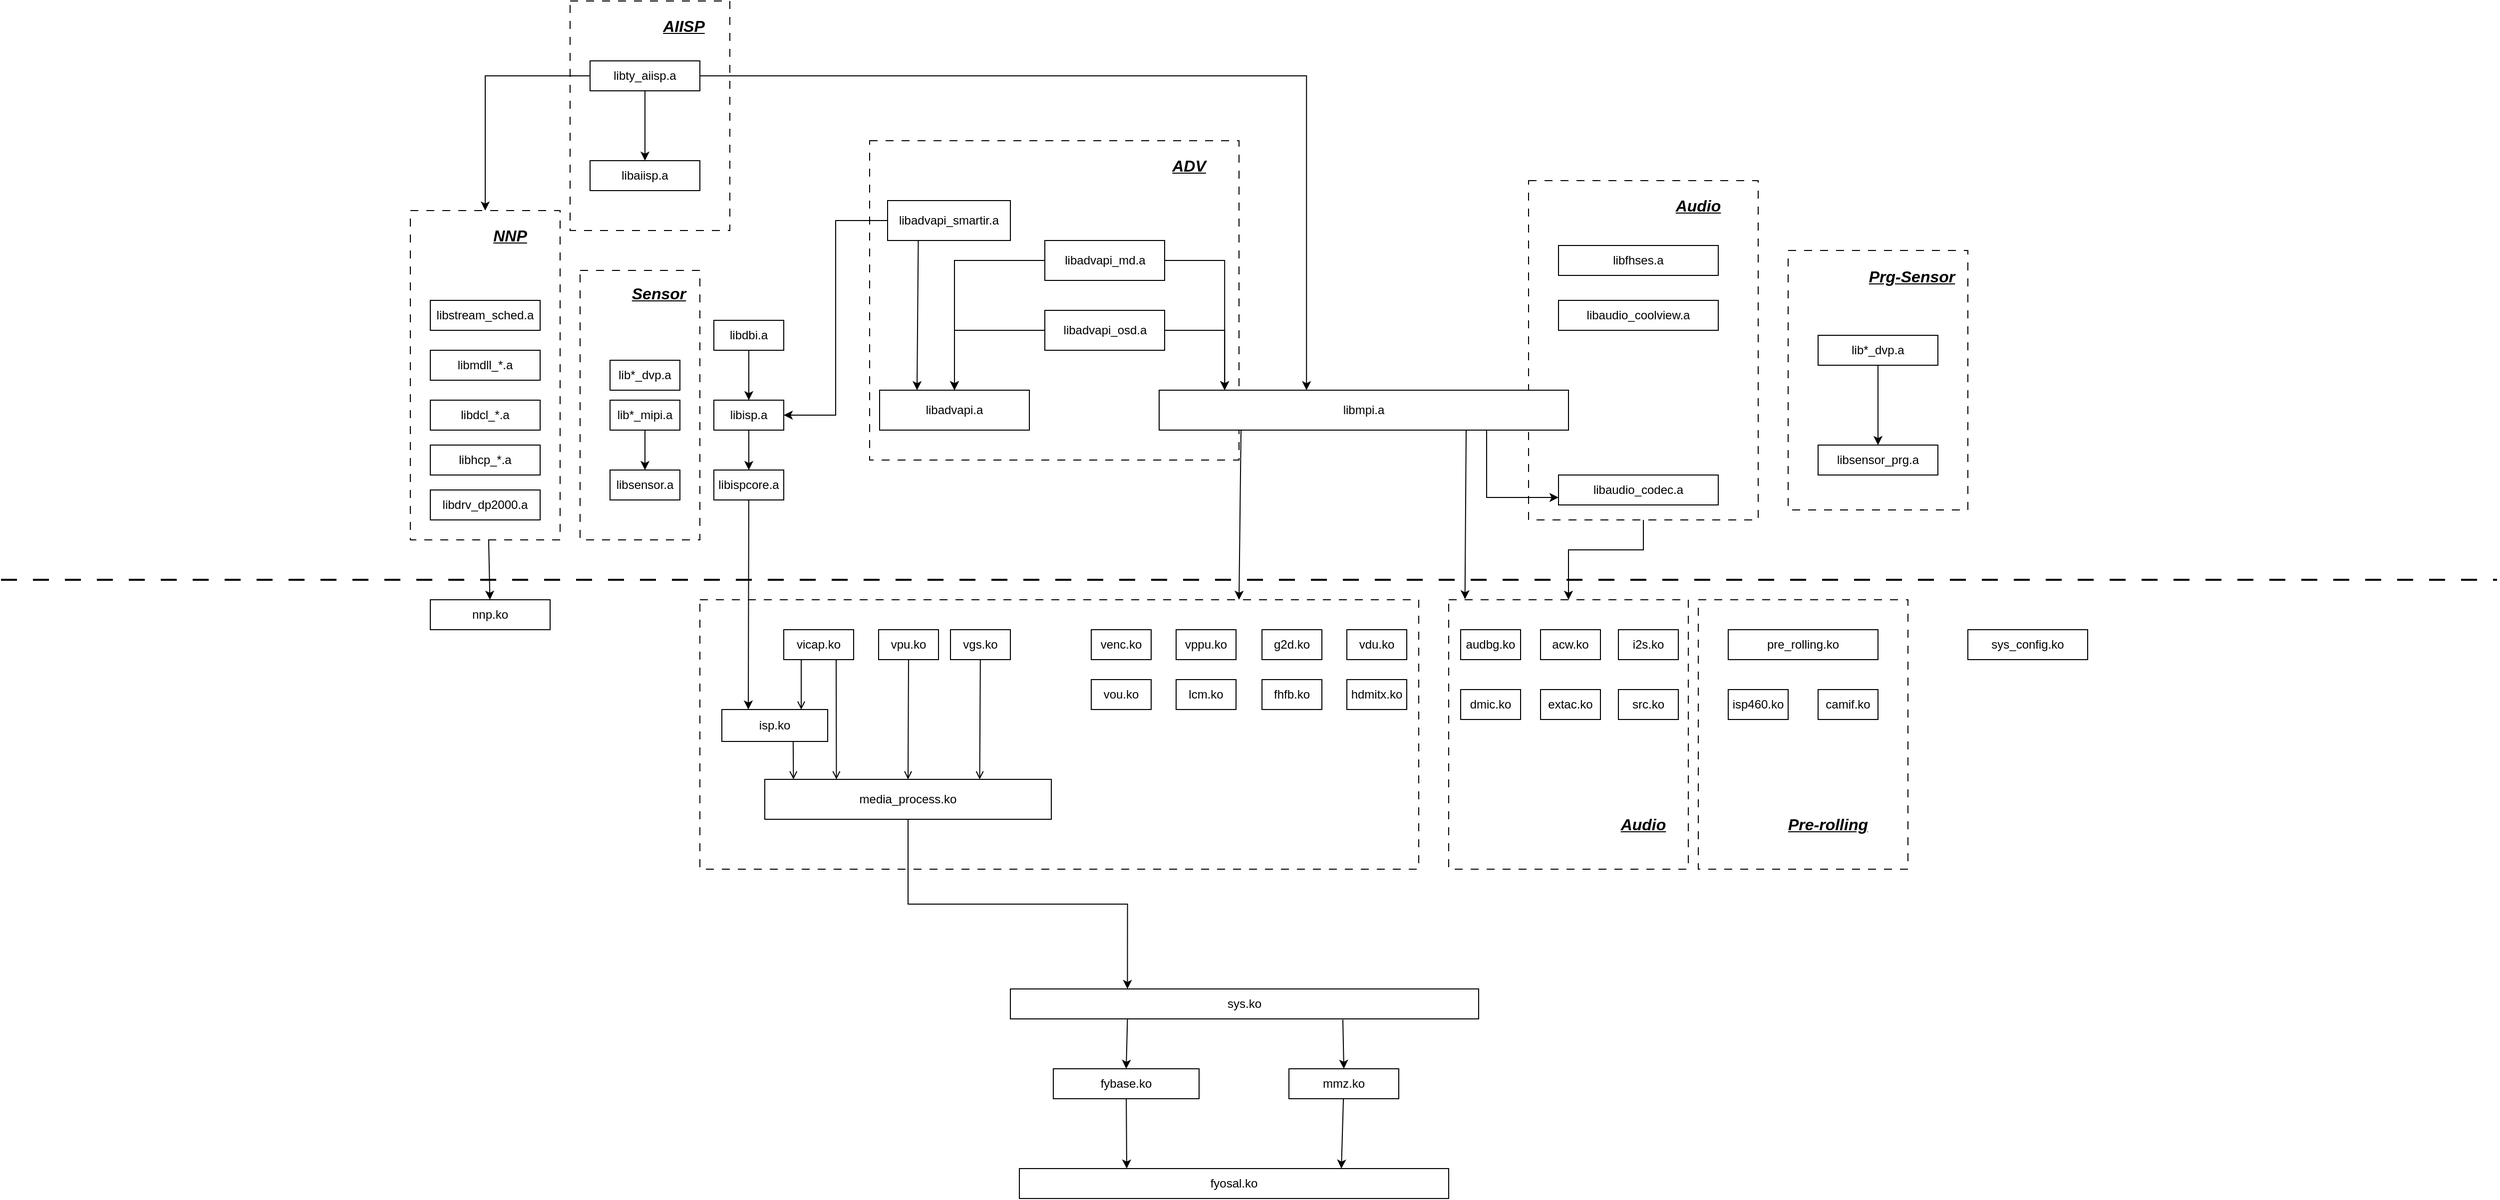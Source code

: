 <mxfile version="28.0.7">
  <diagram name="第 1 页" id="HvUOIocHKBapucaxDCyF">
    <mxGraphModel dx="3731" dy="1824" grid="1" gridSize="10" guides="1" tooltips="1" connect="1" arrows="1" fold="1" page="1" pageScale="1" pageWidth="1169" pageHeight="827" math="0" shadow="0">
      <root>
        <mxCell id="0" />
        <mxCell id="1" parent="0" />
        <mxCell id="B1P1WOeIG1nE8jU6n831-76" value="" style="rounded=0;whiteSpace=wrap;html=1;dashed=1;dashPattern=8 8;" vertex="1" parent="1">
          <mxGeometry x="1130" y="70" width="180" height="260" as="geometry" />
        </mxCell>
        <mxCell id="B1P1WOeIG1nE8jU6n831-70" style="edgeStyle=orthogonalEdgeStyle;rounded=0;orthogonalLoop=1;jettySize=auto;html=1;entryX=0.5;entryY=0;entryDx=0;entryDy=0;exitX=0.5;exitY=1;exitDx=0;exitDy=0;" edge="1" parent="1" source="B1P1WOeIG1nE8jU6n831-69" target="B1P1WOeIG1nE8jU6n831-15">
          <mxGeometry relative="1" as="geometry">
            <mxPoint x="985" y="390" as="targetPoint" />
            <Array as="points">
              <mxPoint x="985" y="370" />
              <mxPoint x="910" y="370" />
            </Array>
          </mxGeometry>
        </mxCell>
        <mxCell id="B1P1WOeIG1nE8jU6n831-69" value="" style="rounded=0;whiteSpace=wrap;html=1;dashed=1;dashPattern=8 8;" vertex="1" parent="1">
          <mxGeometry x="870" width="230" height="340" as="geometry" />
        </mxCell>
        <mxCell id="B1P1WOeIG1nE8jU6n831-66" value="" style="rounded=0;whiteSpace=wrap;html=1;dashed=1;dashPattern=8 8;" vertex="1" parent="1">
          <mxGeometry x="-80" y="90" width="120" height="270" as="geometry" />
        </mxCell>
        <mxCell id="B1P1WOeIG1nE8jU6n831-58" value="" style="rounded=0;whiteSpace=wrap;html=1;dashed=1;dashPattern=8 8;" vertex="1" parent="1">
          <mxGeometry x="-90" y="-180" width="160" height="230" as="geometry" />
        </mxCell>
        <mxCell id="B1P1WOeIG1nE8jU6n831-57" value="" style="edgeStyle=none;rounded=0;orthogonalLoop=1;jettySize=auto;html=1;" edge="1" parent="1" source="B1P1WOeIG1nE8jU6n831-50" target="B1P1WOeIG1nE8jU6n831-12">
          <mxGeometry relative="1" as="geometry" />
        </mxCell>
        <mxCell id="B1P1WOeIG1nE8jU6n831-50" value="" style="rounded=0;whiteSpace=wrap;html=1;dashed=1;dashPattern=8 8;" vertex="1" parent="1">
          <mxGeometry x="-250" y="30" width="150" height="330" as="geometry" />
        </mxCell>
        <mxCell id="B1P1WOeIG1nE8jU6n831-39" value="" style="rounded=0;whiteSpace=wrap;html=1;dashed=1;dashPattern=8 8;" vertex="1" parent="1">
          <mxGeometry x="210" y="-40" width="370" height="320" as="geometry" />
        </mxCell>
        <mxCell id="B1P1WOeIG1nE8jU6n831-16" value="" style="rounded=0;whiteSpace=wrap;html=1;dashed=1;dashPattern=8 8;" vertex="1" parent="1">
          <mxGeometry x="1040" y="420" width="210" height="270" as="geometry" />
        </mxCell>
        <mxCell id="B1P1WOeIG1nE8jU6n831-15" value="" style="rounded=0;whiteSpace=wrap;html=1;dashed=1;dashPattern=8 8;" vertex="1" parent="1">
          <mxGeometry x="790" y="420" width="240" height="270" as="geometry" />
        </mxCell>
        <mxCell id="B1P1WOeIG1nE8jU6n831-11" value="" style="rounded=0;whiteSpace=wrap;html=1;dashed=1;dashPattern=8 8;" vertex="1" parent="1">
          <mxGeometry x="40" y="420" width="720" height="270" as="geometry" />
        </mxCell>
        <mxCell id="B1P1WOeIG1nE8jU6n831-26" style="edgeStyle=none;rounded=0;orthogonalLoop=1;jettySize=auto;html=1;entryX=0.068;entryY=-0.002;entryDx=0;entryDy=0;exitX=0.75;exitY=1;exitDx=0;exitDy=0;exitPerimeter=0;entryPerimeter=0;" edge="1" parent="1" source="j-SoW3xQul4vtmljvLiX-5" target="B1P1WOeIG1nE8jU6n831-15">
          <mxGeometry relative="1" as="geometry" />
        </mxCell>
        <mxCell id="B1P1WOeIG1nE8jU6n831-71" style="edgeStyle=orthogonalEdgeStyle;rounded=0;orthogonalLoop=1;jettySize=auto;html=1;entryX=0;entryY=0.75;entryDx=0;entryDy=0;exitX=0.8;exitY=1;exitDx=0;exitDy=0;exitPerimeter=0;" edge="1" parent="1" source="j-SoW3xQul4vtmljvLiX-5" target="B1P1WOeIG1nE8jU6n831-59">
          <mxGeometry relative="1" as="geometry" />
        </mxCell>
        <mxCell id="j-SoW3xQul4vtmljvLiX-5" value="libmpi.a" style="rounded=0;whiteSpace=wrap;html=1;points=[[0,0,0,0,0],[0,0.25,0,0,0],[0,0.5,0,0,0],[0,0.75,0,0,0],[0,1,0,0,0],[0.16,0,0,0,0],[0.2,1,0,0,0],[0.25,0,0,0,0],[0.25,1,0,0,0],[0.36,0,0,0,0],[0.4,1,0,0,0],[0.5,0,0,0,0],[0.5,1,0,0,0],[0.56,0,0,0,0],[0.6,1,0,0,0],[0.75,0,0,0,0],[0.75,1,0,0,0],[0.76,0,0,0,0],[0.8,1,0,0,0],[1,0,0,0,0],[1,0.25,0,0,0],[1,0.5,0,0,0],[1,0.75,0,0,0],[1,1,0,0,0]];" parent="1" vertex="1">
          <mxGeometry x="500" y="210" width="410" height="40" as="geometry" />
        </mxCell>
        <mxCell id="j-SoW3xQul4vtmljvLiX-7" value="" style="endArrow=none;dashed=1;html=1;dashPattern=8 8;strokeWidth=2;rounded=0;" parent="1" edge="1">
          <mxGeometry width="50" height="50" relative="1" as="geometry">
            <mxPoint x="-660" y="400" as="sourcePoint" />
            <mxPoint x="1840" y="400" as="targetPoint" />
          </mxGeometry>
        </mxCell>
        <mxCell id="j-SoW3xQul4vtmljvLiX-19" value="" style="edgeStyle=none;rounded=0;orthogonalLoop=1;jettySize=auto;html=1;entryX=0.1;entryY=0;entryDx=0;entryDy=0;entryPerimeter=0;exitX=0.674;exitY=1.01;exitDx=0;exitDy=0;exitPerimeter=0;endArrow=open;endFill=0;" parent="1" source="j-SoW3xQul4vtmljvLiX-9" target="j-SoW3xQul4vtmljvLiX-14" edge="1">
          <mxGeometry relative="1" as="geometry" />
        </mxCell>
        <mxCell id="j-SoW3xQul4vtmljvLiX-9" value="isp.ko" style="rounded=0;whiteSpace=wrap;html=1;" parent="1" vertex="1">
          <mxGeometry x="62" y="530" width="106" height="32" as="geometry" />
        </mxCell>
        <mxCell id="j-SoW3xQul4vtmljvLiX-16" style="edgeStyle=none;rounded=0;orthogonalLoop=1;jettySize=auto;html=1;entryX=0.25;entryY=0;entryDx=0;entryDy=0;exitX=0.75;exitY=1;exitDx=0;exitDy=0;endArrow=open;endFill=0;" parent="1" source="j-SoW3xQul4vtmljvLiX-10" target="j-SoW3xQul4vtmljvLiX-14" edge="1">
          <mxGeometry relative="1" as="geometry" />
        </mxCell>
        <mxCell id="j-SoW3xQul4vtmljvLiX-10" value="vicap.ko" style="rounded=0;whiteSpace=wrap;html=1;" parent="1" vertex="1">
          <mxGeometry x="124" y="450" width="70" height="30" as="geometry" />
        </mxCell>
        <mxCell id="j-SoW3xQul4vtmljvLiX-17" style="edgeStyle=none;rounded=0;orthogonalLoop=1;jettySize=auto;html=1;entryX=0.5;entryY=0;entryDx=0;entryDy=0;exitX=0.5;exitY=1;exitDx=0;exitDy=0;endArrow=open;endFill=0;" parent="1" source="j-SoW3xQul4vtmljvLiX-11" target="j-SoW3xQul4vtmljvLiX-14" edge="1">
          <mxGeometry relative="1" as="geometry">
            <mxPoint x="253.071" y="480" as="sourcePoint" />
            <mxPoint x="247.5" y="600" as="targetPoint" />
          </mxGeometry>
        </mxCell>
        <mxCell id="j-SoW3xQul4vtmljvLiX-11" value="vpu.ko" style="rounded=0;whiteSpace=wrap;html=1;" parent="1" vertex="1">
          <mxGeometry x="219" y="450" width="60" height="30" as="geometry" />
        </mxCell>
        <mxCell id="j-SoW3xQul4vtmljvLiX-18" style="edgeStyle=none;rounded=0;orthogonalLoop=1;jettySize=auto;html=1;entryX=0.75;entryY=0;entryDx=0;entryDy=0;endArrow=open;endFill=0;" parent="1" source="j-SoW3xQul4vtmljvLiX-12" target="j-SoW3xQul4vtmljvLiX-14" edge="1">
          <mxGeometry relative="1" as="geometry" />
        </mxCell>
        <mxCell id="j-SoW3xQul4vtmljvLiX-12" value="vgs.ko" style="rounded=0;whiteSpace=wrap;html=1;" parent="1" vertex="1">
          <mxGeometry x="291" y="450" width="60" height="30" as="geometry" />
        </mxCell>
        <mxCell id="j-SoW3xQul4vtmljvLiX-14" value="media_process.ko" style="rounded=0;whiteSpace=wrap;html=1;points=[[0,0,0,0,0],[0,0.25,0,0,0],[0,0.5,0,0,0],[0,0.75,0,0,0],[0,1,0,0,0],[0.1,0,0,0,0],[0.25,0,0,0,0],[0.25,1,0,0,0],[0.41,0,0,0,0],[0.5,0,0,0,0],[0.5,1,0,0,0],[0.63,0,0,0,0],[0.75,0,0,0,0],[0.75,1,0,0,0],[0.89,0,0,0,0],[1,0,0,0,0],[1,0.25,0,0,0],[1,0.5,0,0,0],[1,0.75,0,0,0],[1,1,0,0,0]];" parent="1" vertex="1">
          <mxGeometry x="105" y="600" width="287" height="40" as="geometry" />
        </mxCell>
        <mxCell id="j-SoW3xQul4vtmljvLiX-15" style="edgeStyle=none;rounded=0;orthogonalLoop=1;jettySize=auto;html=1;exitX=0.25;exitY=1;exitDx=0;exitDy=0;endArrow=open;endFill=0;entryX=0.75;entryY=0;entryDx=0;entryDy=0;" parent="1" source="j-SoW3xQul4vtmljvLiX-10" target="j-SoW3xQul4vtmljvLiX-9" edge="1">
          <mxGeometry relative="1" as="geometry">
            <mxPoint x="134" y="520" as="targetPoint" />
          </mxGeometry>
        </mxCell>
        <mxCell id="B1P1WOeIG1nE8jU6n831-41" style="edgeStyle=none;rounded=0;orthogonalLoop=1;jettySize=auto;html=1;entryX=0.5;entryY=0;entryDx=0;entryDy=0;entryPerimeter=0;exitX=0.71;exitY=1.027;exitDx=0;exitDy=0;exitPerimeter=0;" edge="1" parent="1" source="j-SoW3xQul4vtmljvLiX-20" target="j-SoW3xQul4vtmljvLiX-23">
          <mxGeometry relative="1" as="geometry" />
        </mxCell>
        <mxCell id="j-SoW3xQul4vtmljvLiX-20" value="sys.ko" style="rounded=0;whiteSpace=wrap;html=1;" parent="1" vertex="1">
          <mxGeometry x="351" y="810" width="469" height="30" as="geometry" />
        </mxCell>
        <mxCell id="j-SoW3xQul4vtmljvLiX-21" value="fybase.ko" style="rounded=0;whiteSpace=wrap;html=1;points=[[0,0,0,0,0],[0,0.25,0,0,0],[0,0.5,0,0,0],[0,0.75,0,0,0],[0,1,0,0,0],[0.25,0,0,0,0],[0.25,1,0,0,0],[0.5,0,0,0,0],[0.5,1,0,0,0],[0.75,0,0,0,0],[0.75,1,0,0,0],[1,0,0,0,0],[1,0.25,0,0,0],[1,0.5,0,0,0],[1,0.75,0,0,0],[1,1,0,0,0]];" parent="1" vertex="1">
          <mxGeometry x="394" y="890" width="146" height="30" as="geometry" />
        </mxCell>
        <mxCell id="j-SoW3xQul4vtmljvLiX-22" value="fyosal.ko" style="rounded=0;whiteSpace=wrap;html=1;points=[[0,0,0,0,0],[0,0.25,0,0,0],[0,0.5,0,0,0],[0,0.75,0,0,0],[0,1,0,0,0],[0.25,0,0,0,0],[0.25,1,0,0,0],[0.5,0,0,0,0],[0.5,1,0,0,0],[0.75,0,0,0,0],[0.75,1,0,0,0],[1,0,0,0,0],[1,0.25,0,0,0],[1,0.5,0,0,0],[1,0.75,0,0,0],[1,1,0,0,0]];" parent="1" vertex="1">
          <mxGeometry x="360" y="990" width="430" height="30" as="geometry" />
        </mxCell>
        <mxCell id="j-SoW3xQul4vtmljvLiX-23" value="mmz.ko" style="rounded=0;whiteSpace=wrap;html=1;points=[[0,0,0,0,0],[0,0.25,0,0,0],[0,0.5,0,0,0],[0,0.75,0,0,0],[0,1,0,0,0],[0.25,0,0,0,0],[0.25,1,0,0,0],[0.5,0,0,0,0],[0.5,1,0,0,0],[0.75,0,0,0,0],[0.75,1,0,0,0],[1,0,0,0,0],[1,0.25,0,0,0],[1,0.5,0,0,0],[1,0.75,0,0,0],[1,1,0,0,0]];" parent="1" vertex="1">
          <mxGeometry x="630" y="890" width="110" height="30" as="geometry" />
        </mxCell>
        <mxCell id="j-SoW3xQul4vtmljvLiX-24" style="edgeStyle=orthogonalEdgeStyle;rounded=0;orthogonalLoop=1;jettySize=auto;html=1;entryX=0.25;entryY=0;entryDx=0;entryDy=0;entryPerimeter=0;" parent="1" source="j-SoW3xQul4vtmljvLiX-14" target="j-SoW3xQul4vtmljvLiX-20" edge="1">
          <mxGeometry relative="1" as="geometry" />
        </mxCell>
        <mxCell id="j-SoW3xQul4vtmljvLiX-25" value="venc.ko" style="rounded=0;whiteSpace=wrap;html=1;" parent="1" vertex="1">
          <mxGeometry x="432" y="450" width="60" height="30" as="geometry" />
        </mxCell>
        <mxCell id="j-SoW3xQul4vtmljvLiX-26" value="vppu.ko" style="rounded=0;whiteSpace=wrap;html=1;" parent="1" vertex="1">
          <mxGeometry x="517" y="450" width="60" height="30" as="geometry" />
        </mxCell>
        <mxCell id="j-SoW3xQul4vtmljvLiX-27" value="g2d.ko" style="rounded=0;whiteSpace=wrap;html=1;" parent="1" vertex="1">
          <mxGeometry x="603" y="450" width="60" height="30" as="geometry" />
        </mxCell>
        <mxCell id="j-SoW3xQul4vtmljvLiX-28" value="vdu.ko" style="rounded=0;whiteSpace=wrap;html=1;" parent="1" vertex="1">
          <mxGeometry x="688" y="450" width="60" height="30" as="geometry" />
        </mxCell>
        <mxCell id="j-SoW3xQul4vtmljvLiX-29" value="vou.ko" style="rounded=0;whiteSpace=wrap;html=1;" parent="1" vertex="1">
          <mxGeometry x="432" y="500" width="60" height="30" as="geometry" />
        </mxCell>
        <mxCell id="j-SoW3xQul4vtmljvLiX-30" value="audbg.ko" style="rounded=0;whiteSpace=wrap;html=1;" parent="1" vertex="1">
          <mxGeometry x="802" y="450" width="60" height="30" as="geometry" />
        </mxCell>
        <mxCell id="j-SoW3xQul4vtmljvLiX-31" value="acw.ko" style="rounded=0;whiteSpace=wrap;html=1;" parent="1" vertex="1">
          <mxGeometry x="882" y="450" width="60" height="30" as="geometry" />
        </mxCell>
        <mxCell id="B1P1WOeIG1nE8jU6n831-1" value="dmic.ko" style="rounded=0;whiteSpace=wrap;html=1;" vertex="1" parent="1">
          <mxGeometry x="802" y="510" width="60" height="30" as="geometry" />
        </mxCell>
        <mxCell id="B1P1WOeIG1nE8jU6n831-2" value="extac.ko" style="rounded=0;whiteSpace=wrap;html=1;" vertex="1" parent="1">
          <mxGeometry x="882" y="510" width="60" height="30" as="geometry" />
        </mxCell>
        <mxCell id="B1P1WOeIG1nE8jU6n831-3" value="i2s.ko" style="rounded=0;whiteSpace=wrap;html=1;" vertex="1" parent="1">
          <mxGeometry x="960" y="450" width="60" height="30" as="geometry" />
        </mxCell>
        <mxCell id="B1P1WOeIG1nE8jU6n831-4" value="src.ko" style="rounded=0;whiteSpace=wrap;html=1;" vertex="1" parent="1">
          <mxGeometry x="960" y="510" width="60" height="30" as="geometry" />
        </mxCell>
        <mxCell id="B1P1WOeIG1nE8jU6n831-5" value="lcm.ko" style="rounded=0;whiteSpace=wrap;html=1;" vertex="1" parent="1">
          <mxGeometry x="517" y="500" width="60" height="30" as="geometry" />
        </mxCell>
        <mxCell id="B1P1WOeIG1nE8jU6n831-6" value="pre_rolling.ko" style="rounded=0;whiteSpace=wrap;html=1;" vertex="1" parent="1">
          <mxGeometry x="1070" y="450" width="150" height="30" as="geometry" />
        </mxCell>
        <mxCell id="B1P1WOeIG1nE8jU6n831-7" value="isp460.ko" style="rounded=0;whiteSpace=wrap;html=1;" vertex="1" parent="1">
          <mxGeometry x="1070" y="510" width="60" height="30" as="geometry" />
        </mxCell>
        <mxCell id="B1P1WOeIG1nE8jU6n831-8" value="camif.ko" style="rounded=0;whiteSpace=wrap;html=1;" vertex="1" parent="1">
          <mxGeometry x="1160" y="510" width="60" height="30" as="geometry" />
        </mxCell>
        <mxCell id="B1P1WOeIG1nE8jU6n831-12" value="nnp.ko" style="rounded=0;whiteSpace=wrap;html=1;" vertex="1" parent="1">
          <mxGeometry x="-230" y="420" width="120" height="30" as="geometry" />
        </mxCell>
        <mxCell id="B1P1WOeIG1nE8jU6n831-13" value="fhfb.ko" style="rounded=0;whiteSpace=wrap;html=1;" vertex="1" parent="1">
          <mxGeometry x="603" y="500" width="60" height="30" as="geometry" />
        </mxCell>
        <mxCell id="B1P1WOeIG1nE8jU6n831-14" value="sys_config.ko" style="rounded=0;whiteSpace=wrap;html=1;" vertex="1" parent="1">
          <mxGeometry x="1310" y="450" width="120" height="30" as="geometry" />
        </mxCell>
        <mxCell id="B1P1WOeIG1nE8jU6n831-20" style="edgeStyle=none;rounded=0;orthogonalLoop=1;jettySize=auto;html=1;entryX=0.25;entryY=0;entryDx=0;entryDy=0;" edge="1" parent="1" source="B1P1WOeIG1nE8jU6n831-17" target="j-SoW3xQul4vtmljvLiX-9">
          <mxGeometry relative="1" as="geometry" />
        </mxCell>
        <mxCell id="B1P1WOeIG1nE8jU6n831-17" value="libispcore.a" style="rounded=0;whiteSpace=wrap;html=1;" vertex="1" parent="1">
          <mxGeometry x="54" y="290" width="70" height="30" as="geometry" />
        </mxCell>
        <mxCell id="B1P1WOeIG1nE8jU6n831-23" style="edgeStyle=none;rounded=0;orthogonalLoop=1;jettySize=auto;html=1;entryX=0.5;entryY=0;entryDx=0;entryDy=0;" edge="1" parent="1" source="B1P1WOeIG1nE8jU6n831-18" target="B1P1WOeIG1nE8jU6n831-17">
          <mxGeometry relative="1" as="geometry" />
        </mxCell>
        <mxCell id="B1P1WOeIG1nE8jU6n831-18" value="libisp.a" style="rounded=0;whiteSpace=wrap;html=1;" vertex="1" parent="1">
          <mxGeometry x="54" y="220" width="70" height="30" as="geometry" />
        </mxCell>
        <mxCell id="B1P1WOeIG1nE8jU6n831-24" value="" style="edgeStyle=none;rounded=0;orthogonalLoop=1;jettySize=auto;html=1;" edge="1" parent="1" source="B1P1WOeIG1nE8jU6n831-19" target="B1P1WOeIG1nE8jU6n831-18">
          <mxGeometry relative="1" as="geometry" />
        </mxCell>
        <mxCell id="B1P1WOeIG1nE8jU6n831-19" value="libdbi.a" style="rounded=0;whiteSpace=wrap;html=1;" vertex="1" parent="1">
          <mxGeometry x="54" y="140" width="70" height="30" as="geometry" />
        </mxCell>
        <mxCell id="B1P1WOeIG1nE8jU6n831-22" style="edgeStyle=none;rounded=0;orthogonalLoop=1;jettySize=auto;html=1;entryX=0.75;entryY=0;entryDx=0;entryDy=0;exitX=0.2;exitY=1;exitDx=0;exitDy=0;exitPerimeter=0;" edge="1" parent="1" source="j-SoW3xQul4vtmljvLiX-5" target="B1P1WOeIG1nE8jU6n831-11">
          <mxGeometry relative="1" as="geometry">
            <mxPoint x="700" y="330" as="sourcePoint" />
          </mxGeometry>
        </mxCell>
        <mxCell id="B1P1WOeIG1nE8jU6n831-25" value="hdmitx.ko" style="rounded=0;whiteSpace=wrap;html=1;" vertex="1" parent="1">
          <mxGeometry x="688" y="500" width="60" height="30" as="geometry" />
        </mxCell>
        <mxCell id="B1P1WOeIG1nE8jU6n831-27" value="libadvapi.a" style="rounded=0;whiteSpace=wrap;html=1;" vertex="1" parent="1">
          <mxGeometry x="220" y="210" width="150" height="40" as="geometry" />
        </mxCell>
        <mxCell id="B1P1WOeIG1nE8jU6n831-35" value="" style="edgeStyle=orthogonalEdgeStyle;rounded=0;orthogonalLoop=1;jettySize=auto;html=1;entryX=0.5;entryY=0;entryDx=0;entryDy=0;" edge="1" parent="1" source="B1P1WOeIG1nE8jU6n831-28" target="B1P1WOeIG1nE8jU6n831-27">
          <mxGeometry relative="1" as="geometry" />
        </mxCell>
        <mxCell id="B1P1WOeIG1nE8jU6n831-28" value="libadvapi_md.a" style="rounded=0;whiteSpace=wrap;html=1;" vertex="1" parent="1">
          <mxGeometry x="385.5" y="60" width="120" height="40" as="geometry" />
        </mxCell>
        <mxCell id="B1P1WOeIG1nE8jU6n831-31" style="edgeStyle=orthogonalEdgeStyle;rounded=0;orthogonalLoop=1;jettySize=auto;html=1;entryX=0.5;entryY=0;entryDx=0;entryDy=0;" edge="1" parent="1" source="B1P1WOeIG1nE8jU6n831-29" target="B1P1WOeIG1nE8jU6n831-27">
          <mxGeometry relative="1" as="geometry" />
        </mxCell>
        <mxCell id="B1P1WOeIG1nE8jU6n831-29" value="libadvapi_osd.a" style="rounded=0;whiteSpace=wrap;html=1;" vertex="1" parent="1">
          <mxGeometry x="385.5" y="130" width="120" height="40" as="geometry" />
        </mxCell>
        <mxCell id="B1P1WOeIG1nE8jU6n831-32" style="edgeStyle=none;rounded=0;orthogonalLoop=1;jettySize=auto;html=1;exitX=0.25;exitY=1;exitDx=0;exitDy=0;entryX=0.25;entryY=0;entryDx=0;entryDy=0;" edge="1" parent="1" source="B1P1WOeIG1nE8jU6n831-30" target="B1P1WOeIG1nE8jU6n831-27">
          <mxGeometry relative="1" as="geometry" />
        </mxCell>
        <mxCell id="B1P1WOeIG1nE8jU6n831-34" style="edgeStyle=orthogonalEdgeStyle;rounded=0;orthogonalLoop=1;jettySize=auto;html=1;entryX=1;entryY=0.5;entryDx=0;entryDy=0;" edge="1" parent="1" source="B1P1WOeIG1nE8jU6n831-30" target="B1P1WOeIG1nE8jU6n831-18">
          <mxGeometry relative="1" as="geometry" />
        </mxCell>
        <mxCell id="B1P1WOeIG1nE8jU6n831-30" value="libadvapi_smartir.a" style="rounded=0;whiteSpace=wrap;html=1;" vertex="1" parent="1">
          <mxGeometry x="228" y="20" width="123" height="40" as="geometry" />
        </mxCell>
        <mxCell id="B1P1WOeIG1nE8jU6n831-37" style="edgeStyle=orthogonalEdgeStyle;rounded=0;orthogonalLoop=1;jettySize=auto;html=1;entryX=0.16;entryY=0;entryDx=0;entryDy=0;entryPerimeter=0;exitX=1;exitY=0.5;exitDx=0;exitDy=0;" edge="1" parent="1" source="B1P1WOeIG1nE8jU6n831-28" target="j-SoW3xQul4vtmljvLiX-5">
          <mxGeometry relative="1" as="geometry" />
        </mxCell>
        <mxCell id="B1P1WOeIG1nE8jU6n831-38" style="edgeStyle=orthogonalEdgeStyle;rounded=0;orthogonalLoop=1;jettySize=auto;html=1;entryX=0.16;entryY=0;entryDx=0;entryDy=0;entryPerimeter=0;exitX=1;exitY=0.5;exitDx=0;exitDy=0;" edge="1" parent="1" source="B1P1WOeIG1nE8jU6n831-29" target="j-SoW3xQul4vtmljvLiX-5">
          <mxGeometry relative="1" as="geometry" />
        </mxCell>
        <mxCell id="B1P1WOeIG1nE8jU6n831-40" style="edgeStyle=none;rounded=0;orthogonalLoop=1;jettySize=auto;html=1;exitX=0.25;exitY=1;exitDx=0;exitDy=0;entryX=0.5;entryY=0;entryDx=0;entryDy=0;entryPerimeter=0;" edge="1" parent="1" source="j-SoW3xQul4vtmljvLiX-20" target="j-SoW3xQul4vtmljvLiX-21">
          <mxGeometry relative="1" as="geometry" />
        </mxCell>
        <mxCell id="B1P1WOeIG1nE8jU6n831-42" style="edgeStyle=none;rounded=0;orthogonalLoop=1;jettySize=auto;html=1;entryX=0.25;entryY=0;entryDx=0;entryDy=0;entryPerimeter=0;" edge="1" parent="1" source="j-SoW3xQul4vtmljvLiX-21" target="j-SoW3xQul4vtmljvLiX-22">
          <mxGeometry relative="1" as="geometry" />
        </mxCell>
        <mxCell id="B1P1WOeIG1nE8jU6n831-43" style="edgeStyle=none;rounded=0;orthogonalLoop=1;jettySize=auto;html=1;entryX=0.75;entryY=0;entryDx=0;entryDy=0;entryPerimeter=0;" edge="1" parent="1" source="j-SoW3xQul4vtmljvLiX-23" target="j-SoW3xQul4vtmljvLiX-22">
          <mxGeometry relative="1" as="geometry" />
        </mxCell>
        <mxCell id="B1P1WOeIG1nE8jU6n831-45" value="libdrv_dp2000.a" style="rounded=0;whiteSpace=wrap;html=1;" vertex="1" parent="1">
          <mxGeometry x="-230" y="310" width="110" height="30" as="geometry" />
        </mxCell>
        <mxCell id="B1P1WOeIG1nE8jU6n831-46" value="libhcp_*.a" style="rounded=0;whiteSpace=wrap;html=1;" vertex="1" parent="1">
          <mxGeometry x="-230" y="265" width="110" height="30" as="geometry" />
        </mxCell>
        <mxCell id="B1P1WOeIG1nE8jU6n831-47" value="libdcl_*.a" style="rounded=0;whiteSpace=wrap;html=1;" vertex="1" parent="1">
          <mxGeometry x="-230" y="220" width="110" height="30" as="geometry" />
        </mxCell>
        <mxCell id="B1P1WOeIG1nE8jU6n831-48" value="libmdll_*.a" style="rounded=0;whiteSpace=wrap;html=1;" vertex="1" parent="1">
          <mxGeometry x="-230" y="170" width="110" height="30" as="geometry" />
        </mxCell>
        <mxCell id="B1P1WOeIG1nE8jU6n831-49" value="libstream_sched.a" style="rounded=0;whiteSpace=wrap;html=1;" vertex="1" parent="1">
          <mxGeometry x="-230" y="120" width="110" height="30" as="geometry" />
        </mxCell>
        <mxCell id="B1P1WOeIG1nE8jU6n831-52" value="libaiisp.a" style="rounded=0;whiteSpace=wrap;html=1;" vertex="1" parent="1">
          <mxGeometry x="-70" y="-20" width="110" height="30" as="geometry" />
        </mxCell>
        <mxCell id="B1P1WOeIG1nE8jU6n831-55" style="edgeStyle=orthogonalEdgeStyle;rounded=0;orthogonalLoop=1;jettySize=auto;html=1;entryX=0.5;entryY=0;entryDx=0;entryDy=0;" edge="1" parent="1" source="B1P1WOeIG1nE8jU6n831-53" target="B1P1WOeIG1nE8jU6n831-50">
          <mxGeometry relative="1" as="geometry" />
        </mxCell>
        <mxCell id="B1P1WOeIG1nE8jU6n831-56" value="" style="edgeStyle=none;rounded=0;orthogonalLoop=1;jettySize=auto;html=1;" edge="1" parent="1" source="B1P1WOeIG1nE8jU6n831-53" target="B1P1WOeIG1nE8jU6n831-52">
          <mxGeometry relative="1" as="geometry" />
        </mxCell>
        <mxCell id="B1P1WOeIG1nE8jU6n831-53" value="libty_aiisp.a" style="rounded=0;whiteSpace=wrap;html=1;" vertex="1" parent="1">
          <mxGeometry x="-70" y="-120" width="110" height="30" as="geometry" />
        </mxCell>
        <mxCell id="B1P1WOeIG1nE8jU6n831-54" style="edgeStyle=orthogonalEdgeStyle;rounded=0;orthogonalLoop=1;jettySize=auto;html=1;entryX=0.36;entryY=0;entryDx=0;entryDy=0;entryPerimeter=0;" edge="1" parent="1" source="B1P1WOeIG1nE8jU6n831-53" target="j-SoW3xQul4vtmljvLiX-5">
          <mxGeometry relative="1" as="geometry" />
        </mxCell>
        <mxCell id="B1P1WOeIG1nE8jU6n831-59" value="libaudio_codec.a" style="rounded=0;whiteSpace=wrap;html=1;" vertex="1" parent="1">
          <mxGeometry x="900" y="295" width="160" height="30" as="geometry" />
        </mxCell>
        <mxCell id="B1P1WOeIG1nE8jU6n831-60" value="libsensor.a" style="rounded=0;whiteSpace=wrap;html=1;" vertex="1" parent="1">
          <mxGeometry x="-50" y="290" width="70" height="30" as="geometry" />
        </mxCell>
        <mxCell id="B1P1WOeIG1nE8jU6n831-65" value="" style="edgeStyle=none;rounded=0;orthogonalLoop=1;jettySize=auto;html=1;" edge="1" parent="1" source="B1P1WOeIG1nE8jU6n831-63" target="B1P1WOeIG1nE8jU6n831-60">
          <mxGeometry relative="1" as="geometry" />
        </mxCell>
        <mxCell id="B1P1WOeIG1nE8jU6n831-63" value="lib*_mipi.a" style="rounded=0;whiteSpace=wrap;html=1;" vertex="1" parent="1">
          <mxGeometry x="-50" y="220" width="70" height="30" as="geometry" />
        </mxCell>
        <mxCell id="B1P1WOeIG1nE8jU6n831-64" value="lib*_dvp.a" style="rounded=0;whiteSpace=wrap;html=1;" vertex="1" parent="1">
          <mxGeometry x="-50" y="180" width="70" height="30" as="geometry" />
        </mxCell>
        <mxCell id="B1P1WOeIG1nE8jU6n831-67" value="libaudio_coolview.a" style="rounded=0;whiteSpace=wrap;html=1;" vertex="1" parent="1">
          <mxGeometry x="900" y="120" width="160" height="30" as="geometry" />
        </mxCell>
        <mxCell id="B1P1WOeIG1nE8jU6n831-68" value="libfhses.a" style="rounded=0;whiteSpace=wrap;html=1;" vertex="1" parent="1">
          <mxGeometry x="900" y="65" width="160" height="30" as="geometry" />
        </mxCell>
        <mxCell id="B1P1WOeIG1nE8jU6n831-75" value="" style="edgeStyle=none;rounded=0;orthogonalLoop=1;jettySize=auto;html=1;" edge="1" parent="1" source="B1P1WOeIG1nE8jU6n831-72" target="B1P1WOeIG1nE8jU6n831-74">
          <mxGeometry relative="1" as="geometry" />
        </mxCell>
        <mxCell id="B1P1WOeIG1nE8jU6n831-72" value="lib*_dvp.a" style="rounded=0;whiteSpace=wrap;html=1;" vertex="1" parent="1">
          <mxGeometry x="1160" y="155" width="120" height="30" as="geometry" />
        </mxCell>
        <mxCell id="B1P1WOeIG1nE8jU6n831-74" value="libsensor_prg.a" style="rounded=0;whiteSpace=wrap;html=1;" vertex="1" parent="1">
          <mxGeometry x="1160" y="265" width="120" height="30" as="geometry" />
        </mxCell>
        <mxCell id="B1P1WOeIG1nE8jU6n831-77" value="&lt;font style=&quot;font-size: 16px;&quot;&gt;&lt;b&gt;&lt;i&gt;&lt;u&gt;NNP&lt;/u&gt;&lt;/i&gt;&lt;/b&gt;&lt;/font&gt;" style="text;html=1;align=center;verticalAlign=middle;whiteSpace=wrap;rounded=0;" vertex="1" parent="1">
          <mxGeometry x="-180" y="40" width="60" height="30" as="geometry" />
        </mxCell>
        <mxCell id="B1P1WOeIG1nE8jU6n831-78" value="&lt;font style=&quot;font-size: 16px;&quot;&gt;&lt;b&gt;&lt;i&gt;&lt;u&gt;AIISP&lt;/u&gt;&lt;/i&gt;&lt;/b&gt;&lt;/font&gt;" style="text;html=1;align=center;verticalAlign=middle;whiteSpace=wrap;rounded=0;" vertex="1" parent="1">
          <mxGeometry x="-6" y="-170" width="60" height="30" as="geometry" />
        </mxCell>
        <mxCell id="B1P1WOeIG1nE8jU6n831-79" value="&lt;font style=&quot;font-size: 16px;&quot;&gt;&lt;b&gt;&lt;i&gt;&lt;u&gt;Sensor&lt;/u&gt;&lt;/i&gt;&lt;/b&gt;&lt;/font&gt;" style="text;html=1;align=center;verticalAlign=middle;whiteSpace=wrap;rounded=0;" vertex="1" parent="1">
          <mxGeometry x="-31" y="98" width="60" height="30" as="geometry" />
        </mxCell>
        <mxCell id="B1P1WOeIG1nE8jU6n831-80" value="&lt;font style=&quot;font-size: 16px;&quot;&gt;&lt;b&gt;&lt;i&gt;&lt;u&gt;ADV&lt;/u&gt;&lt;/i&gt;&lt;/b&gt;&lt;/font&gt;" style="text;html=1;align=center;verticalAlign=middle;whiteSpace=wrap;rounded=0;" vertex="1" parent="1">
          <mxGeometry x="500" y="-30" width="60" height="30" as="geometry" />
        </mxCell>
        <mxCell id="B1P1WOeIG1nE8jU6n831-81" value="&lt;font style=&quot;font-size: 16px;&quot;&gt;&lt;b&gt;&lt;i&gt;&lt;u&gt;Audio&lt;/u&gt;&lt;/i&gt;&lt;/b&gt;&lt;/font&gt;" style="text;html=1;align=center;verticalAlign=middle;whiteSpace=wrap;rounded=0;" vertex="1" parent="1">
          <mxGeometry x="1010" y="10" width="60" height="30" as="geometry" />
        </mxCell>
        <mxCell id="B1P1WOeIG1nE8jU6n831-82" value="&lt;font style=&quot;font-size: 16px;&quot;&gt;&lt;b&gt;&lt;i&gt;&lt;u&gt;Prg-Sensor&lt;/u&gt;&lt;/i&gt;&lt;/b&gt;&lt;/font&gt;" style="text;html=1;align=center;verticalAlign=middle;whiteSpace=wrap;rounded=0;" vertex="1" parent="1">
          <mxGeometry x="1209" y="81" width="90" height="30" as="geometry" />
        </mxCell>
        <mxCell id="B1P1WOeIG1nE8jU6n831-83" value="&lt;font style=&quot;font-size: 16px;&quot;&gt;&lt;b&gt;&lt;i&gt;&lt;u&gt;Audio&lt;/u&gt;&lt;/i&gt;&lt;/b&gt;&lt;/font&gt;" style="text;html=1;align=center;verticalAlign=middle;whiteSpace=wrap;rounded=0;" vertex="1" parent="1">
          <mxGeometry x="955" y="630" width="60" height="30" as="geometry" />
        </mxCell>
        <mxCell id="B1P1WOeIG1nE8jU6n831-84" value="&lt;font style=&quot;font-size: 16px;&quot;&gt;&lt;b&gt;&lt;i&gt;&lt;u&gt;Pre-rolling&lt;/u&gt;&lt;/i&gt;&lt;/b&gt;&lt;/font&gt;" style="text;html=1;align=center;verticalAlign=middle;whiteSpace=wrap;rounded=0;" vertex="1" parent="1">
          <mxGeometry x="1100" y="630" width="140" height="30" as="geometry" />
        </mxCell>
      </root>
    </mxGraphModel>
  </diagram>
</mxfile>
